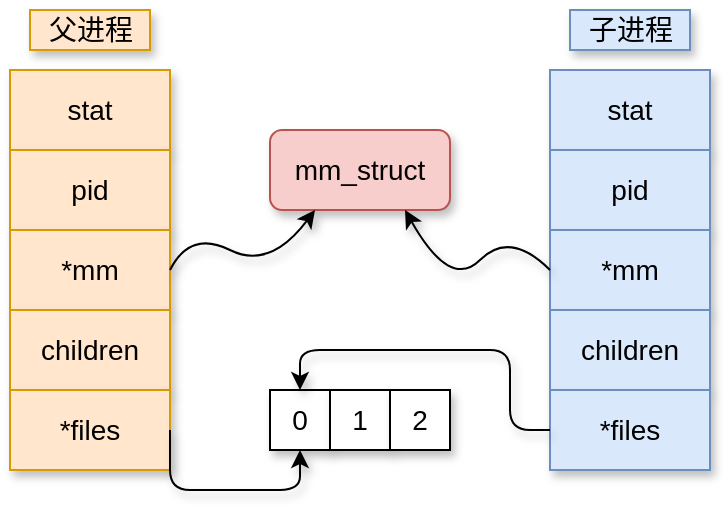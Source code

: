 <mxfile version="14.1.5" type="device"><diagram id="cKIdmvioZyIWx1Mfd2VX" name="第 1 页"><mxGraphModel dx="1086" dy="966" grid="1" gridSize="10" guides="1" tooltips="1" connect="1" arrows="1" fold="1" page="1" pageScale="1" pageWidth="827" pageHeight="1169" math="0" shadow="0"><root><mxCell id="0"/><mxCell id="1" parent="0"/><mxCell id="1640AulD7dOimgKZgcT8-1" value="stat" style="rounded=0;whiteSpace=wrap;html=1;fontSize=14;shadow=1;fillColor=#ffe6cc;strokeColor=#d79b00;" vertex="1" parent="1"><mxGeometry x="130" y="320" width="80" height="40" as="geometry"/></mxCell><mxCell id="1640AulD7dOimgKZgcT8-2" value="pid" style="rounded=0;whiteSpace=wrap;html=1;fontSize=14;shadow=1;fillColor=#ffe6cc;strokeColor=#d79b00;" vertex="1" parent="1"><mxGeometry x="130" y="360" width="80" height="40" as="geometry"/></mxCell><mxCell id="1640AulD7dOimgKZgcT8-3" value="*mm" style="rounded=0;whiteSpace=wrap;html=1;fontSize=14;shadow=1;fillColor=#ffe6cc;strokeColor=#d79b00;" vertex="1" parent="1"><mxGeometry x="130" y="400" width="80" height="40" as="geometry"/></mxCell><mxCell id="1640AulD7dOimgKZgcT8-4" value="children" style="rounded=0;whiteSpace=wrap;html=1;fontSize=14;shadow=1;fillColor=#ffe6cc;strokeColor=#d79b00;" vertex="1" parent="1"><mxGeometry x="130" y="440" width="80" height="40" as="geometry"/></mxCell><mxCell id="1640AulD7dOimgKZgcT8-5" value="*files" style="rounded=0;whiteSpace=wrap;html=1;fontSize=14;shadow=1;fillColor=#ffe6cc;strokeColor=#d79b00;" vertex="1" parent="1"><mxGeometry x="130" y="480" width="80" height="40" as="geometry"/></mxCell><mxCell id="1640AulD7dOimgKZgcT8-6" value="父进程" style="text;html=1;align=center;verticalAlign=middle;resizable=0;points=[];autosize=1;fontSize=14;shadow=1;fillColor=#ffe6cc;strokeColor=#d79b00;" vertex="1" parent="1"><mxGeometry x="140" y="290" width="60" height="20" as="geometry"/></mxCell><mxCell id="1640AulD7dOimgKZgcT8-7" value="mm_struct" style="rounded=1;whiteSpace=wrap;html=1;fontSize=14;shadow=1;fillColor=#f8cecc;strokeColor=#b85450;" vertex="1" parent="1"><mxGeometry x="260" y="350" width="90" height="40" as="geometry"/></mxCell><mxCell id="1640AulD7dOimgKZgcT8-8" value="stat" style="rounded=0;whiteSpace=wrap;html=1;fontSize=14;shadow=1;fillColor=#dae8fc;strokeColor=#6c8ebf;" vertex="1" parent="1"><mxGeometry x="400" y="320" width="80" height="40" as="geometry"/></mxCell><mxCell id="1640AulD7dOimgKZgcT8-9" value="pid" style="rounded=0;whiteSpace=wrap;html=1;fontSize=14;shadow=1;fillColor=#dae8fc;strokeColor=#6c8ebf;" vertex="1" parent="1"><mxGeometry x="400" y="360" width="80" height="40" as="geometry"/></mxCell><mxCell id="1640AulD7dOimgKZgcT8-10" value="*mm" style="rounded=0;whiteSpace=wrap;html=1;fontSize=14;shadow=1;fillColor=#dae8fc;strokeColor=#6c8ebf;" vertex="1" parent="1"><mxGeometry x="400" y="400" width="80" height="40" as="geometry"/></mxCell><mxCell id="1640AulD7dOimgKZgcT8-11" value="children" style="rounded=0;whiteSpace=wrap;html=1;fontSize=14;shadow=1;fillColor=#dae8fc;strokeColor=#6c8ebf;" vertex="1" parent="1"><mxGeometry x="400" y="440" width="80" height="40" as="geometry"/></mxCell><mxCell id="1640AulD7dOimgKZgcT8-12" value="*files" style="rounded=0;whiteSpace=wrap;html=1;fontSize=14;shadow=1;fillColor=#dae8fc;strokeColor=#6c8ebf;" vertex="1" parent="1"><mxGeometry x="400" y="480" width="80" height="40" as="geometry"/></mxCell><mxCell id="1640AulD7dOimgKZgcT8-13" value="子进程" style="text;html=1;align=center;verticalAlign=middle;resizable=0;points=[];autosize=1;fontSize=14;shadow=1;fillColor=#dae8fc;strokeColor=#6c8ebf;" vertex="1" parent="1"><mxGeometry x="410" y="290" width="60" height="20" as="geometry"/></mxCell><mxCell id="1640AulD7dOimgKZgcT8-14" value="" style="curved=1;endArrow=classic;html=1;fontSize=14;exitX=1;exitY=0.5;exitDx=0;exitDy=0;entryX=0.25;entryY=1;entryDx=0;entryDy=0;shadow=1;" edge="1" parent="1" source="1640AulD7dOimgKZgcT8-3" target="1640AulD7dOimgKZgcT8-7"><mxGeometry width="50" height="50" relative="1" as="geometry"><mxPoint x="390" y="520" as="sourcePoint"/><mxPoint x="440" y="470" as="targetPoint"/><Array as="points"><mxPoint x="220" y="400"/><mxPoint x="260" y="420"/></Array></mxGeometry></mxCell><mxCell id="1640AulD7dOimgKZgcT8-15" value="" style="curved=1;endArrow=classic;html=1;fontSize=14;exitX=0;exitY=0.5;exitDx=0;exitDy=0;entryX=0.75;entryY=1;entryDx=0;entryDy=0;shadow=1;" edge="1" parent="1" source="1640AulD7dOimgKZgcT8-10" target="1640AulD7dOimgKZgcT8-7"><mxGeometry width="50" height="50" relative="1" as="geometry"><mxPoint x="260" y="440" as="sourcePoint"/><mxPoint x="332.5" y="410" as="targetPoint"/><Array as="points"><mxPoint x="380" y="400"/><mxPoint x="350" y="430"/></Array></mxGeometry></mxCell><mxCell id="1640AulD7dOimgKZgcT8-16" value="0" style="whiteSpace=wrap;html=1;fontSize=14;shadow=1;" vertex="1" parent="1"><mxGeometry x="260" y="480" width="30" height="30" as="geometry"/></mxCell><mxCell id="1640AulD7dOimgKZgcT8-17" value="1" style="whiteSpace=wrap;html=1;fontSize=14;shadow=1;" vertex="1" parent="1"><mxGeometry x="290" y="480" width="30" height="30" as="geometry"/></mxCell><mxCell id="1640AulD7dOimgKZgcT8-18" value="2" style="whiteSpace=wrap;html=1;fontSize=14;shadow=1;" vertex="1" parent="1"><mxGeometry x="320" y="480" width="30" height="30" as="geometry"/></mxCell><mxCell id="1640AulD7dOimgKZgcT8-19" value="" style="edgeStyle=elbowEdgeStyle;elbow=vertical;endArrow=classic;html=1;fontSize=14;exitX=1;exitY=0.5;exitDx=0;exitDy=0;entryX=0.5;entryY=1;entryDx=0;entryDy=0;shadow=1;" edge="1" parent="1" source="1640AulD7dOimgKZgcT8-5" target="1640AulD7dOimgKZgcT8-16"><mxGeometry width="50" height="50" relative="1" as="geometry"><mxPoint x="-10" y="750" as="sourcePoint"/><mxPoint x="40" y="700" as="targetPoint"/><Array as="points"><mxPoint x="240" y="530"/></Array></mxGeometry></mxCell><mxCell id="1640AulD7dOimgKZgcT8-20" value="" style="edgeStyle=segmentEdgeStyle;endArrow=classic;html=1;fontSize=14;exitX=0;exitY=0.5;exitDx=0;exitDy=0;entryX=0.5;entryY=0;entryDx=0;entryDy=0;shadow=1;" edge="1" parent="1" source="1640AulD7dOimgKZgcT8-12" target="1640AulD7dOimgKZgcT8-16"><mxGeometry width="50" height="50" relative="1" as="geometry"><mxPoint x="390" y="520" as="sourcePoint"/><mxPoint x="440" y="470" as="targetPoint"/><Array as="points"><mxPoint x="380" y="500"/><mxPoint x="380" y="460"/><mxPoint x="275" y="460"/></Array></mxGeometry></mxCell></root></mxGraphModel></diagram></mxfile>